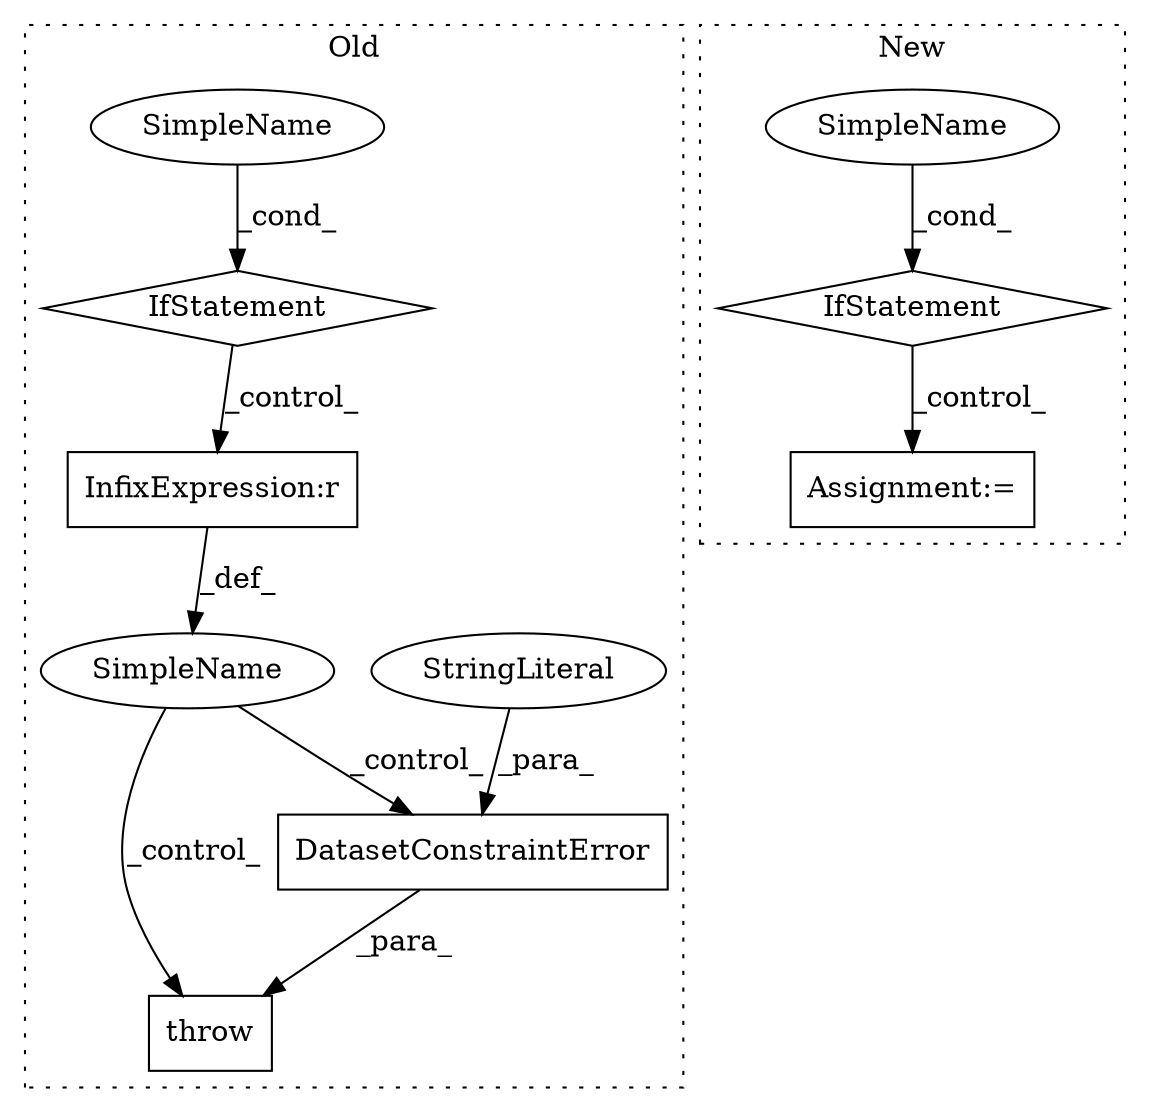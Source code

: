 digraph G {
subgraph cluster0 {
1 [label="DatasetConstraintError" a="32" s="1352,1451" l="23,1" shape="box"];
5 [label="StringLiteral" a="45" s="1375" l="24" shape="ellipse"];
6 [label="throw" a="53" s="1346" l="6" shape="box"];
7 [label="SimpleName" a="42" s="" l="" shape="ellipse"];
8 [label="SimpleName" a="42" s="" l="" shape="ellipse"];
9 [label="InfixExpression:r" a="27" s="1090" l="4" shape="box"];
10 [label="IfStatement" a="25" s="869,917" l="4,2" shape="diamond"];
label = "Old";
style="dotted";
}
subgraph cluster1 {
2 [label="IfStatement" a="25" s="1089,1128" l="4,2" shape="diamond"];
3 [label="SimpleName" a="42" s="" l="" shape="ellipse"];
4 [label="Assignment:=" a="7" s="1427" l="1" shape="box"];
label = "New";
style="dotted";
}
1 -> 6 [label="_para_"];
2 -> 4 [label="_control_"];
3 -> 2 [label="_cond_"];
5 -> 1 [label="_para_"];
7 -> 10 [label="_cond_"];
8 -> 1 [label="_control_"];
8 -> 6 [label="_control_"];
9 -> 8 [label="_def_"];
10 -> 9 [label="_control_"];
}